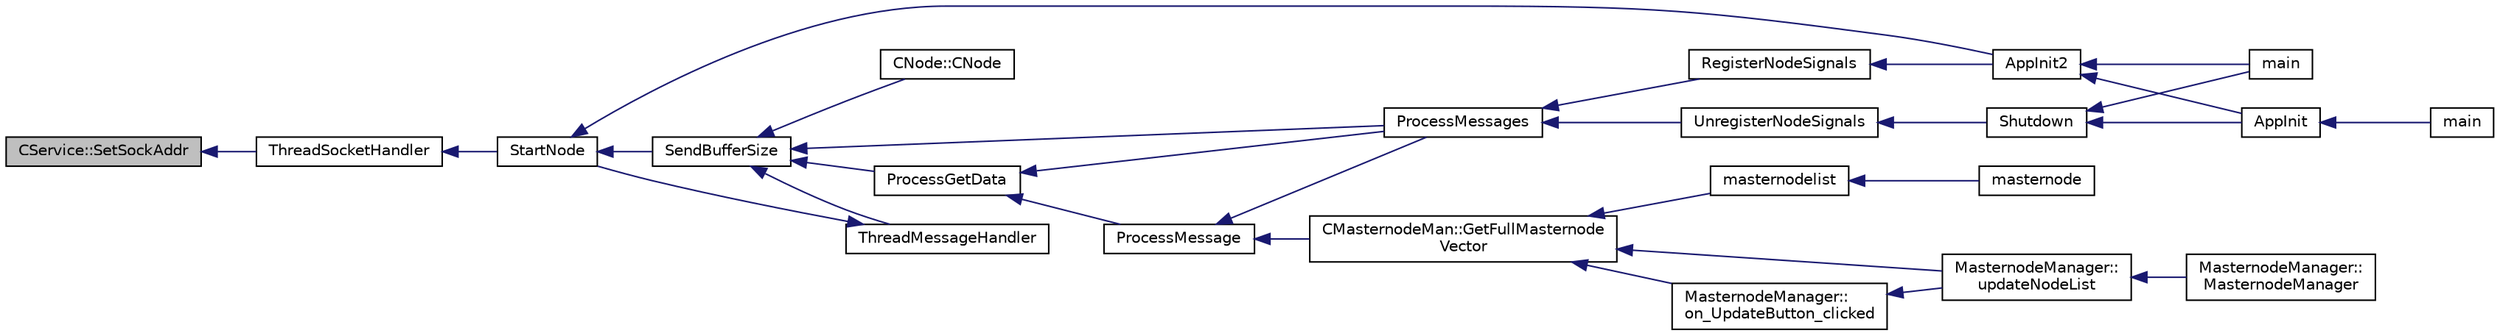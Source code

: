 digraph "CService::SetSockAddr"
{
  edge [fontname="Helvetica",fontsize="10",labelfontname="Helvetica",labelfontsize="10"];
  node [fontname="Helvetica",fontsize="10",shape=record];
  rankdir="LR";
  Node251 [label="CService::SetSockAddr",height=0.2,width=0.4,color="black", fillcolor="grey75", style="filled", fontcolor="black"];
  Node251 -> Node252 [dir="back",color="midnightblue",fontsize="10",style="solid",fontname="Helvetica"];
  Node252 [label="ThreadSocketHandler",height=0.2,width=0.4,color="black", fillcolor="white", style="filled",URL="$dd/d84/net_8cpp.html#aa1111c12121e039bbd8eedb556e4514a"];
  Node252 -> Node253 [dir="back",color="midnightblue",fontsize="10",style="solid",fontname="Helvetica"];
  Node253 [label="StartNode",height=0.2,width=0.4,color="black", fillcolor="white", style="filled",URL="$d7/d97/net_8h.html#a9396d8054e8f74959e9391871aaddde0"];
  Node253 -> Node254 [dir="back",color="midnightblue",fontsize="10",style="solid",fontname="Helvetica"];
  Node254 [label="AppInit2",height=0.2,width=0.4,color="black", fillcolor="white", style="filled",URL="$d8/dc0/init_8h.html#a1a4c1bfbf6ba1db77e988b89b9cadfd3",tooltip="Initialize ion. "];
  Node254 -> Node255 [dir="back",color="midnightblue",fontsize="10",style="solid",fontname="Helvetica"];
  Node255 [label="AppInit",height=0.2,width=0.4,color="black", fillcolor="white", style="filled",URL="$d4/d35/iond_8cpp.html#ac59316b767e6984e1285f0531275286b"];
  Node255 -> Node256 [dir="back",color="midnightblue",fontsize="10",style="solid",fontname="Helvetica"];
  Node256 [label="main",height=0.2,width=0.4,color="black", fillcolor="white", style="filled",URL="$d4/d35/iond_8cpp.html#a0ddf1224851353fc92bfbff6f499fa97"];
  Node254 -> Node257 [dir="back",color="midnightblue",fontsize="10",style="solid",fontname="Helvetica"];
  Node257 [label="main",height=0.2,width=0.4,color="black", fillcolor="white", style="filled",URL="$d5/d2d/ion_8cpp.html#a0ddf1224851353fc92bfbff6f499fa97"];
  Node253 -> Node258 [dir="back",color="midnightblue",fontsize="10",style="solid",fontname="Helvetica"];
  Node258 [label="SendBufferSize",height=0.2,width=0.4,color="black", fillcolor="white", style="filled",URL="$d7/d97/net_8h.html#a13f289d6233bd32b78a38793f76bdccb"];
  Node258 -> Node259 [dir="back",color="midnightblue",fontsize="10",style="solid",fontname="Helvetica"];
  Node259 [label="ProcessGetData",height=0.2,width=0.4,color="black", fillcolor="white", style="filled",URL="$df/d0a/main_8cpp.html#a3be415b83ecfe1f4215e0bd28c3b1eec"];
  Node259 -> Node260 [dir="back",color="midnightblue",fontsize="10",style="solid",fontname="Helvetica"];
  Node260 [label="ProcessMessage",height=0.2,width=0.4,color="black", fillcolor="white", style="filled",URL="$df/d0a/main_8cpp.html#a8ba92b1a4bce3c835e887a9073d17d8e"];
  Node260 -> Node261 [dir="back",color="midnightblue",fontsize="10",style="solid",fontname="Helvetica"];
  Node261 [label="ProcessMessages",height=0.2,width=0.4,color="black", fillcolor="white", style="filled",URL="$d4/dbf/main_8h.html#a196f9318f02448b85b28d612698934fd"];
  Node261 -> Node262 [dir="back",color="midnightblue",fontsize="10",style="solid",fontname="Helvetica"];
  Node262 [label="RegisterNodeSignals",height=0.2,width=0.4,color="black", fillcolor="white", style="filled",URL="$d4/dbf/main_8h.html#ab02615ff65f91d69f8d786ec900baa8a",tooltip="Register with a network node to receive its signals. "];
  Node262 -> Node254 [dir="back",color="midnightblue",fontsize="10",style="solid",fontname="Helvetica"];
  Node261 -> Node263 [dir="back",color="midnightblue",fontsize="10",style="solid",fontname="Helvetica"];
  Node263 [label="UnregisterNodeSignals",height=0.2,width=0.4,color="black", fillcolor="white", style="filled",URL="$d4/dbf/main_8h.html#a3ef0cc6e9d9d6435ee2a5569244d6ebd",tooltip="Unregister a network node. "];
  Node263 -> Node264 [dir="back",color="midnightblue",fontsize="10",style="solid",fontname="Helvetica"];
  Node264 [label="Shutdown",height=0.2,width=0.4,color="black", fillcolor="white", style="filled",URL="$d8/dc0/init_8h.html#ac5f038c2b480cf9ef5e19e3eba8dbaf9"];
  Node264 -> Node255 [dir="back",color="midnightblue",fontsize="10",style="solid",fontname="Helvetica"];
  Node264 -> Node257 [dir="back",color="midnightblue",fontsize="10",style="solid",fontname="Helvetica"];
  Node260 -> Node265 [dir="back",color="midnightblue",fontsize="10",style="solid",fontname="Helvetica"];
  Node265 [label="CMasternodeMan::GetFullMasternode\lVector",height=0.2,width=0.4,color="black", fillcolor="white", style="filled",URL="$dc/d6b/class_c_masternode_man.html#ab39e213a7601e1bef2eba1d5d63206f5"];
  Node265 -> Node266 [dir="back",color="midnightblue",fontsize="10",style="solid",fontname="Helvetica"];
  Node266 [label="MasternodeManager::\lupdateNodeList",height=0.2,width=0.4,color="black", fillcolor="white", style="filled",URL="$d9/d70/class_masternode_manager.html#a5485a8bd6ccf673027165cc1207dfae9"];
  Node266 -> Node267 [dir="back",color="midnightblue",fontsize="10",style="solid",fontname="Helvetica"];
  Node267 [label="MasternodeManager::\lMasternodeManager",height=0.2,width=0.4,color="black", fillcolor="white", style="filled",URL="$d9/d70/class_masternode_manager.html#ad18cb99065e056e6b791e2356de826bf"];
  Node265 -> Node268 [dir="back",color="midnightblue",fontsize="10",style="solid",fontname="Helvetica"];
  Node268 [label="MasternodeManager::\lon_UpdateButton_clicked",height=0.2,width=0.4,color="black", fillcolor="white", style="filled",URL="$d9/d70/class_masternode_manager.html#ae8d07b4d869e3eb09fe1be445eff0430"];
  Node268 -> Node266 [dir="back",color="midnightblue",fontsize="10",style="solid",fontname="Helvetica"];
  Node265 -> Node269 [dir="back",color="midnightblue",fontsize="10",style="solid",fontname="Helvetica"];
  Node269 [label="masternodelist",height=0.2,width=0.4,color="black", fillcolor="white", style="filled",URL="$d5/d6b/rpcstashedsend_8cpp.html#a3a7ed7e37f21eb2912afc6e776f7236c"];
  Node269 -> Node270 [dir="back",color="midnightblue",fontsize="10",style="solid",fontname="Helvetica"];
  Node270 [label="masternode",height=0.2,width=0.4,color="black", fillcolor="white", style="filled",URL="$d5/d6b/rpcstashedsend_8cpp.html#a30609e443aeb47c29ed0878d16b1b5e1"];
  Node259 -> Node261 [dir="back",color="midnightblue",fontsize="10",style="solid",fontname="Helvetica"];
  Node258 -> Node261 [dir="back",color="midnightblue",fontsize="10",style="solid",fontname="Helvetica"];
  Node258 -> Node271 [dir="back",color="midnightblue",fontsize="10",style="solid",fontname="Helvetica"];
  Node271 [label="ThreadMessageHandler",height=0.2,width=0.4,color="black", fillcolor="white", style="filled",URL="$dd/d84/net_8cpp.html#a379b0d3521bdd62ac296f219d70c4e30"];
  Node271 -> Node253 [dir="back",color="midnightblue",fontsize="10",style="solid",fontname="Helvetica"];
  Node258 -> Node272 [dir="back",color="midnightblue",fontsize="10",style="solid",fontname="Helvetica"];
  Node272 [label="CNode::CNode",height=0.2,width=0.4,color="black", fillcolor="white", style="filled",URL="$d1/d64/class_c_node.html#a51556705550511146245b9fb2fec09c1"];
}
